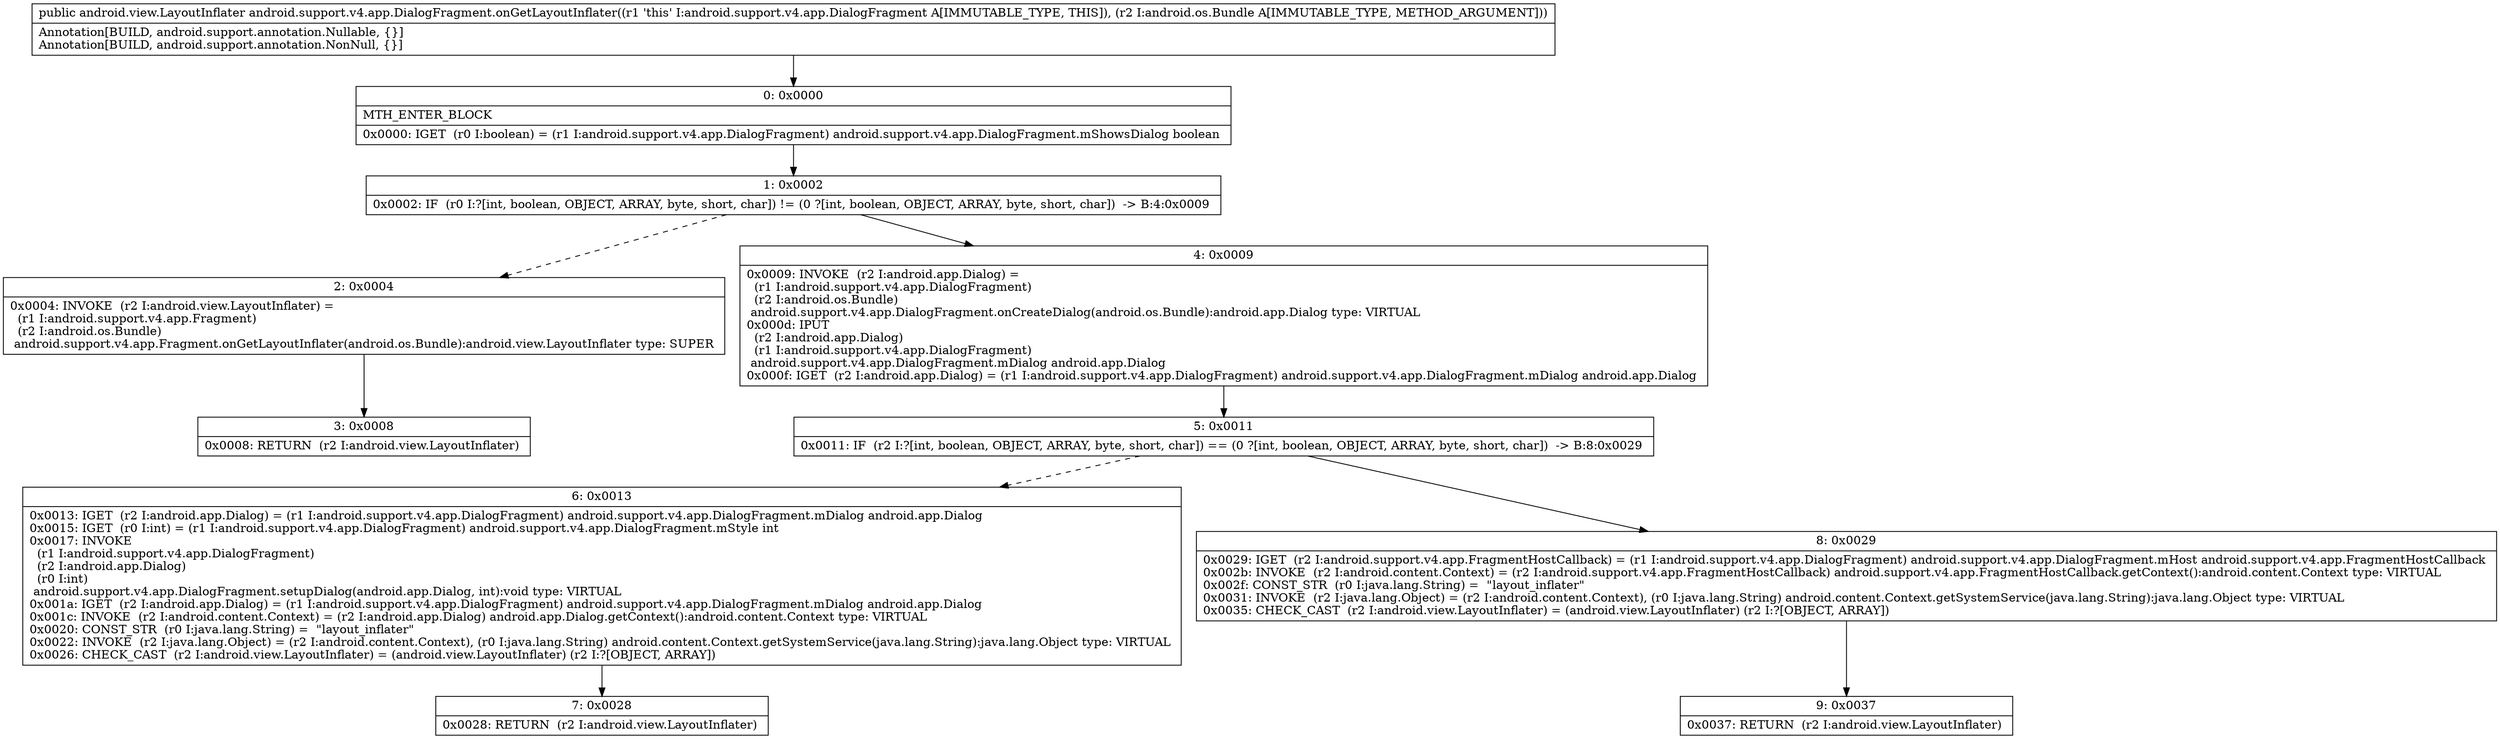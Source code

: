 digraph "CFG forandroid.support.v4.app.DialogFragment.onGetLayoutInflater(Landroid\/os\/Bundle;)Landroid\/view\/LayoutInflater;" {
Node_0 [shape=record,label="{0\:\ 0x0000|MTH_ENTER_BLOCK\l|0x0000: IGET  (r0 I:boolean) = (r1 I:android.support.v4.app.DialogFragment) android.support.v4.app.DialogFragment.mShowsDialog boolean \l}"];
Node_1 [shape=record,label="{1\:\ 0x0002|0x0002: IF  (r0 I:?[int, boolean, OBJECT, ARRAY, byte, short, char]) != (0 ?[int, boolean, OBJECT, ARRAY, byte, short, char])  \-\> B:4:0x0009 \l}"];
Node_2 [shape=record,label="{2\:\ 0x0004|0x0004: INVOKE  (r2 I:android.view.LayoutInflater) = \l  (r1 I:android.support.v4.app.Fragment)\l  (r2 I:android.os.Bundle)\l android.support.v4.app.Fragment.onGetLayoutInflater(android.os.Bundle):android.view.LayoutInflater type: SUPER \l}"];
Node_3 [shape=record,label="{3\:\ 0x0008|0x0008: RETURN  (r2 I:android.view.LayoutInflater) \l}"];
Node_4 [shape=record,label="{4\:\ 0x0009|0x0009: INVOKE  (r2 I:android.app.Dialog) = \l  (r1 I:android.support.v4.app.DialogFragment)\l  (r2 I:android.os.Bundle)\l android.support.v4.app.DialogFragment.onCreateDialog(android.os.Bundle):android.app.Dialog type: VIRTUAL \l0x000d: IPUT  \l  (r2 I:android.app.Dialog)\l  (r1 I:android.support.v4.app.DialogFragment)\l android.support.v4.app.DialogFragment.mDialog android.app.Dialog \l0x000f: IGET  (r2 I:android.app.Dialog) = (r1 I:android.support.v4.app.DialogFragment) android.support.v4.app.DialogFragment.mDialog android.app.Dialog \l}"];
Node_5 [shape=record,label="{5\:\ 0x0011|0x0011: IF  (r2 I:?[int, boolean, OBJECT, ARRAY, byte, short, char]) == (0 ?[int, boolean, OBJECT, ARRAY, byte, short, char])  \-\> B:8:0x0029 \l}"];
Node_6 [shape=record,label="{6\:\ 0x0013|0x0013: IGET  (r2 I:android.app.Dialog) = (r1 I:android.support.v4.app.DialogFragment) android.support.v4.app.DialogFragment.mDialog android.app.Dialog \l0x0015: IGET  (r0 I:int) = (r1 I:android.support.v4.app.DialogFragment) android.support.v4.app.DialogFragment.mStyle int \l0x0017: INVOKE  \l  (r1 I:android.support.v4.app.DialogFragment)\l  (r2 I:android.app.Dialog)\l  (r0 I:int)\l android.support.v4.app.DialogFragment.setupDialog(android.app.Dialog, int):void type: VIRTUAL \l0x001a: IGET  (r2 I:android.app.Dialog) = (r1 I:android.support.v4.app.DialogFragment) android.support.v4.app.DialogFragment.mDialog android.app.Dialog \l0x001c: INVOKE  (r2 I:android.content.Context) = (r2 I:android.app.Dialog) android.app.Dialog.getContext():android.content.Context type: VIRTUAL \l0x0020: CONST_STR  (r0 I:java.lang.String) =  \"layout_inflater\" \l0x0022: INVOKE  (r2 I:java.lang.Object) = (r2 I:android.content.Context), (r0 I:java.lang.String) android.content.Context.getSystemService(java.lang.String):java.lang.Object type: VIRTUAL \l0x0026: CHECK_CAST  (r2 I:android.view.LayoutInflater) = (android.view.LayoutInflater) (r2 I:?[OBJECT, ARRAY]) \l}"];
Node_7 [shape=record,label="{7\:\ 0x0028|0x0028: RETURN  (r2 I:android.view.LayoutInflater) \l}"];
Node_8 [shape=record,label="{8\:\ 0x0029|0x0029: IGET  (r2 I:android.support.v4.app.FragmentHostCallback) = (r1 I:android.support.v4.app.DialogFragment) android.support.v4.app.DialogFragment.mHost android.support.v4.app.FragmentHostCallback \l0x002b: INVOKE  (r2 I:android.content.Context) = (r2 I:android.support.v4.app.FragmentHostCallback) android.support.v4.app.FragmentHostCallback.getContext():android.content.Context type: VIRTUAL \l0x002f: CONST_STR  (r0 I:java.lang.String) =  \"layout_inflater\" \l0x0031: INVOKE  (r2 I:java.lang.Object) = (r2 I:android.content.Context), (r0 I:java.lang.String) android.content.Context.getSystemService(java.lang.String):java.lang.Object type: VIRTUAL \l0x0035: CHECK_CAST  (r2 I:android.view.LayoutInflater) = (android.view.LayoutInflater) (r2 I:?[OBJECT, ARRAY]) \l}"];
Node_9 [shape=record,label="{9\:\ 0x0037|0x0037: RETURN  (r2 I:android.view.LayoutInflater) \l}"];
MethodNode[shape=record,label="{public android.view.LayoutInflater android.support.v4.app.DialogFragment.onGetLayoutInflater((r1 'this' I:android.support.v4.app.DialogFragment A[IMMUTABLE_TYPE, THIS]), (r2 I:android.os.Bundle A[IMMUTABLE_TYPE, METHOD_ARGUMENT]))  | Annotation[BUILD, android.support.annotation.Nullable, \{\}]\lAnnotation[BUILD, android.support.annotation.NonNull, \{\}]\l}"];
MethodNode -> Node_0;
Node_0 -> Node_1;
Node_1 -> Node_2[style=dashed];
Node_1 -> Node_4;
Node_2 -> Node_3;
Node_4 -> Node_5;
Node_5 -> Node_6[style=dashed];
Node_5 -> Node_8;
Node_6 -> Node_7;
Node_8 -> Node_9;
}

